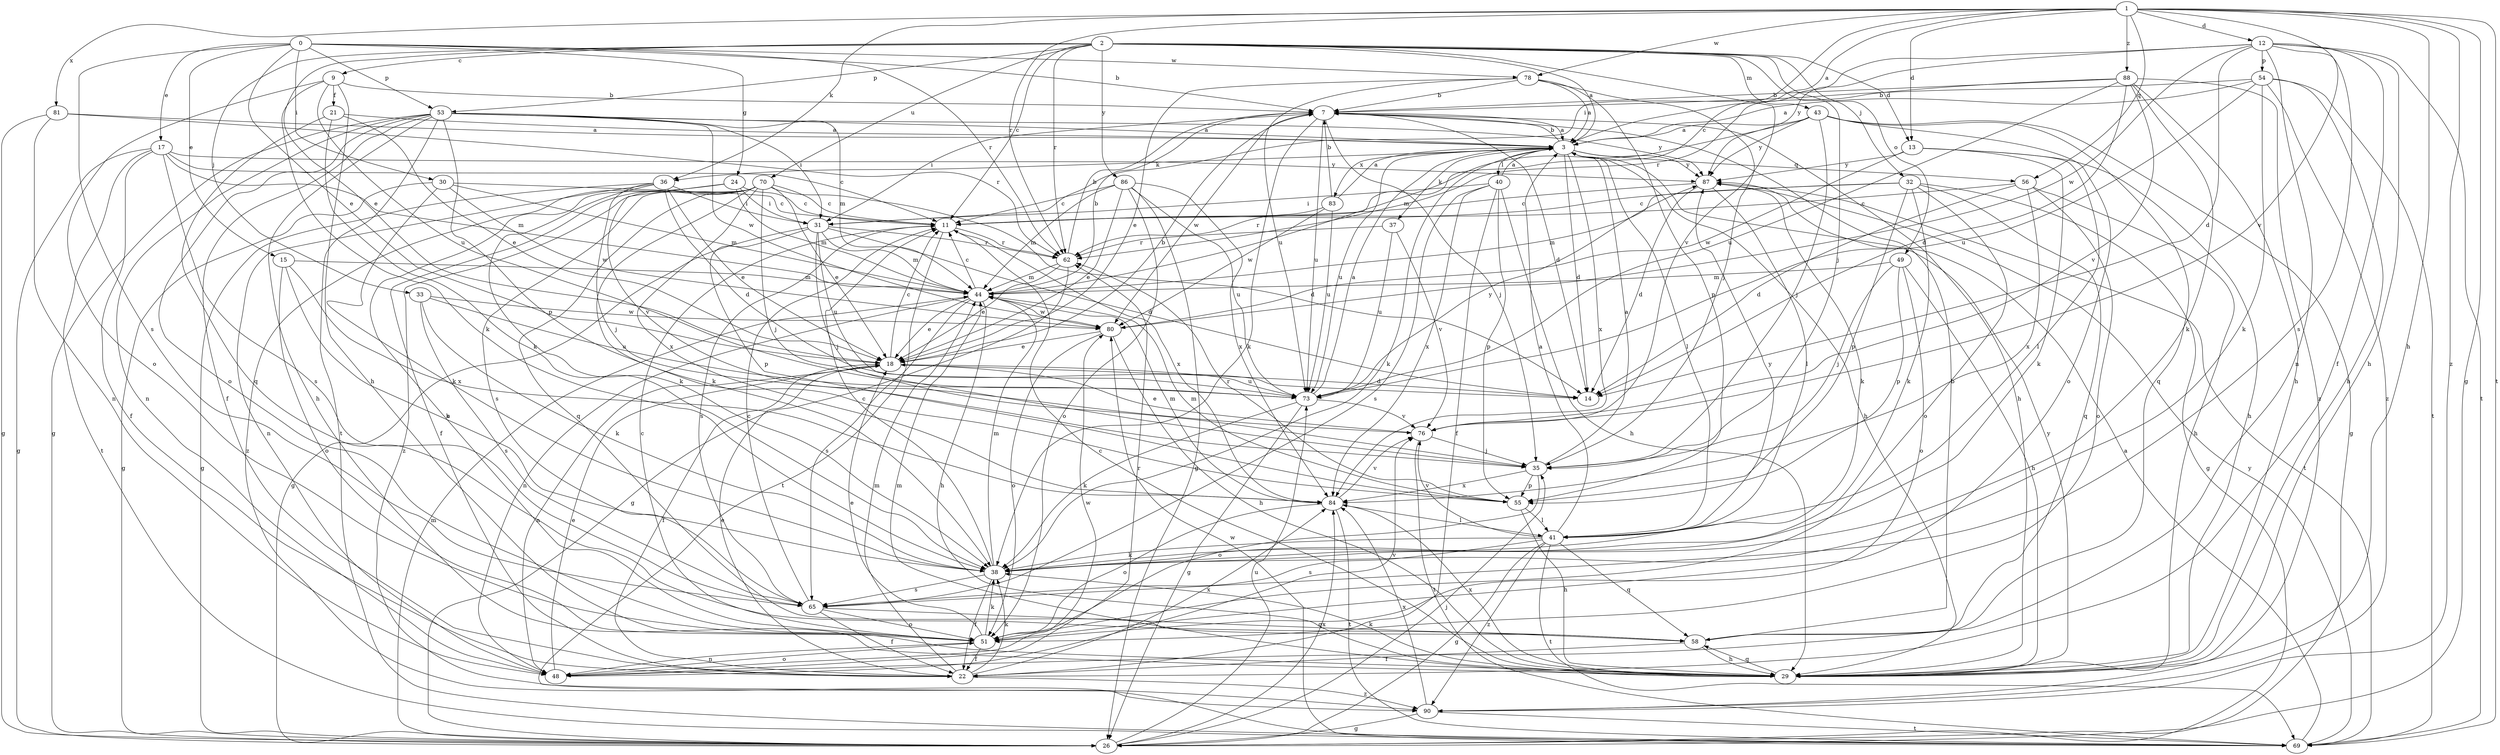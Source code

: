 strict digraph  {
0;
1;
2;
3;
7;
9;
11;
12;
13;
14;
15;
17;
18;
21;
22;
24;
26;
29;
30;
31;
32;
33;
35;
36;
37;
38;
40;
41;
43;
44;
48;
49;
51;
53;
54;
55;
56;
58;
62;
65;
69;
70;
73;
76;
78;
80;
81;
83;
84;
86;
87;
88;
90;
0 -> 7  [label=b];
0 -> 15  [label=e];
0 -> 17  [label=e];
0 -> 18  [label=e];
0 -> 24  [label=g];
0 -> 30  [label=i];
0 -> 53  [label=p];
0 -> 62  [label=r];
0 -> 65  [label=s];
0 -> 78  [label=w];
1 -> 3  [label=a];
1 -> 12  [label=d];
1 -> 13  [label=d];
1 -> 26  [label=g];
1 -> 29  [label=h];
1 -> 31  [label=i];
1 -> 36  [label=k];
1 -> 56  [label=q];
1 -> 62  [label=r];
1 -> 69  [label=t];
1 -> 76  [label=v];
1 -> 78  [label=w];
1 -> 81  [label=x];
1 -> 88  [label=z];
1 -> 90  [label=z];
2 -> 3  [label=a];
2 -> 9  [label=c];
2 -> 11  [label=c];
2 -> 13  [label=d];
2 -> 18  [label=e];
2 -> 32  [label=j];
2 -> 33  [label=j];
2 -> 35  [label=j];
2 -> 43  [label=m];
2 -> 49  [label=o];
2 -> 53  [label=p];
2 -> 62  [label=r];
2 -> 70  [label=u];
2 -> 76  [label=v];
2 -> 86  [label=y];
3 -> 7  [label=b];
3 -> 14  [label=d];
3 -> 29  [label=h];
3 -> 36  [label=k];
3 -> 37  [label=k];
3 -> 38  [label=k];
3 -> 40  [label=l];
3 -> 41  [label=l];
3 -> 56  [label=q];
3 -> 73  [label=u];
3 -> 83  [label=x];
3 -> 84  [label=x];
3 -> 87  [label=y];
7 -> 3  [label=a];
7 -> 14  [label=d];
7 -> 29  [label=h];
7 -> 31  [label=i];
7 -> 35  [label=j];
7 -> 38  [label=k];
7 -> 73  [label=u];
7 -> 80  [label=w];
9 -> 7  [label=b];
9 -> 21  [label=f];
9 -> 29  [label=h];
9 -> 38  [label=k];
9 -> 51  [label=o];
9 -> 73  [label=u];
11 -> 62  [label=r];
11 -> 65  [label=s];
11 -> 69  [label=t];
11 -> 84  [label=x];
12 -> 11  [label=c];
12 -> 14  [label=d];
12 -> 22  [label=f];
12 -> 29  [label=h];
12 -> 48  [label=n];
12 -> 54  [label=p];
12 -> 65  [label=s];
12 -> 69  [label=t];
12 -> 80  [label=w];
12 -> 87  [label=y];
13 -> 29  [label=h];
13 -> 38  [label=k];
13 -> 41  [label=l];
13 -> 80  [label=w];
13 -> 87  [label=y];
15 -> 38  [label=k];
15 -> 44  [label=m];
15 -> 51  [label=o];
15 -> 84  [label=x];
17 -> 11  [label=c];
17 -> 22  [label=f];
17 -> 26  [label=g];
17 -> 44  [label=m];
17 -> 65  [label=s];
17 -> 69  [label=t];
17 -> 87  [label=y];
18 -> 7  [label=b];
18 -> 11  [label=c];
18 -> 14  [label=d];
18 -> 22  [label=f];
18 -> 48  [label=n];
18 -> 73  [label=u];
21 -> 3  [label=a];
21 -> 18  [label=e];
21 -> 38  [label=k];
21 -> 58  [label=q];
22 -> 18  [label=e];
22 -> 38  [label=k];
22 -> 44  [label=m];
22 -> 84  [label=x];
22 -> 90  [label=z];
24 -> 11  [label=c];
24 -> 31  [label=i];
24 -> 44  [label=m];
24 -> 76  [label=v];
24 -> 90  [label=z];
26 -> 35  [label=j];
26 -> 44  [label=m];
26 -> 73  [label=u];
26 -> 84  [label=x];
29 -> 11  [label=c];
29 -> 38  [label=k];
29 -> 44  [label=m];
29 -> 58  [label=q];
29 -> 84  [label=x];
29 -> 87  [label=y];
30 -> 11  [label=c];
30 -> 26  [label=g];
30 -> 38  [label=k];
30 -> 44  [label=m];
30 -> 80  [label=w];
31 -> 14  [label=d];
31 -> 26  [label=g];
31 -> 35  [label=j];
31 -> 44  [label=m];
31 -> 55  [label=p];
31 -> 62  [label=r];
31 -> 73  [label=u];
32 -> 11  [label=c];
32 -> 26  [label=g];
32 -> 38  [label=k];
32 -> 44  [label=m];
32 -> 51  [label=o];
32 -> 55  [label=p];
32 -> 58  [label=q];
33 -> 38  [label=k];
33 -> 65  [label=s];
33 -> 73  [label=u];
33 -> 80  [label=w];
35 -> 3  [label=a];
35 -> 51  [label=o];
35 -> 55  [label=p];
35 -> 84  [label=x];
36 -> 14  [label=d];
36 -> 18  [label=e];
36 -> 26  [label=g];
36 -> 31  [label=i];
36 -> 35  [label=j];
36 -> 38  [label=k];
36 -> 48  [label=n];
37 -> 62  [label=r];
37 -> 73  [label=u];
37 -> 76  [label=v];
38 -> 11  [label=c];
38 -> 22  [label=f];
38 -> 44  [label=m];
38 -> 65  [label=s];
40 -> 3  [label=a];
40 -> 22  [label=f];
40 -> 29  [label=h];
40 -> 31  [label=i];
40 -> 55  [label=p];
40 -> 65  [label=s];
40 -> 84  [label=x];
41 -> 3  [label=a];
41 -> 26  [label=g];
41 -> 38  [label=k];
41 -> 58  [label=q];
41 -> 65  [label=s];
41 -> 69  [label=t];
41 -> 76  [label=v];
41 -> 87  [label=y];
41 -> 90  [label=z];
43 -> 3  [label=a];
43 -> 26  [label=g];
43 -> 35  [label=j];
43 -> 44  [label=m];
43 -> 51  [label=o];
43 -> 58  [label=q];
43 -> 87  [label=y];
44 -> 7  [label=b];
44 -> 11  [label=c];
44 -> 18  [label=e];
44 -> 29  [label=h];
44 -> 48  [label=n];
44 -> 65  [label=s];
44 -> 80  [label=w];
48 -> 18  [label=e];
48 -> 51  [label=o];
48 -> 62  [label=r];
48 -> 76  [label=v];
48 -> 80  [label=w];
49 -> 29  [label=h];
49 -> 35  [label=j];
49 -> 44  [label=m];
49 -> 51  [label=o];
49 -> 55  [label=p];
51 -> 11  [label=c];
51 -> 18  [label=e];
51 -> 22  [label=f];
51 -> 38  [label=k];
51 -> 48  [label=n];
53 -> 3  [label=a];
53 -> 22  [label=f];
53 -> 26  [label=g];
53 -> 29  [label=h];
53 -> 31  [label=i];
53 -> 44  [label=m];
53 -> 48  [label=n];
53 -> 51  [label=o];
53 -> 55  [label=p];
53 -> 69  [label=t];
53 -> 80  [label=w];
53 -> 87  [label=y];
54 -> 3  [label=a];
54 -> 7  [label=b];
54 -> 29  [label=h];
54 -> 38  [label=k];
54 -> 69  [label=t];
54 -> 73  [label=u];
54 -> 90  [label=z];
55 -> 29  [label=h];
55 -> 41  [label=l];
55 -> 44  [label=m];
55 -> 62  [label=r];
56 -> 11  [label=c];
56 -> 14  [label=d];
56 -> 29  [label=h];
56 -> 51  [label=o];
56 -> 84  [label=x];
58 -> 7  [label=b];
58 -> 22  [label=f];
58 -> 29  [label=h];
62 -> 7  [label=b];
62 -> 18  [label=e];
62 -> 26  [label=g];
62 -> 44  [label=m];
65 -> 11  [label=c];
65 -> 22  [label=f];
65 -> 51  [label=o];
65 -> 58  [label=q];
69 -> 3  [label=a];
69 -> 80  [label=w];
69 -> 87  [label=y];
70 -> 11  [label=c];
70 -> 14  [label=d];
70 -> 18  [label=e];
70 -> 22  [label=f];
70 -> 35  [label=j];
70 -> 38  [label=k];
70 -> 51  [label=o];
70 -> 58  [label=q];
70 -> 65  [label=s];
70 -> 84  [label=x];
70 -> 90  [label=z];
73 -> 3  [label=a];
73 -> 26  [label=g];
73 -> 38  [label=k];
73 -> 76  [label=v];
73 -> 87  [label=y];
76 -> 18  [label=e];
76 -> 35  [label=j];
76 -> 69  [label=t];
78 -> 3  [label=a];
78 -> 7  [label=b];
78 -> 18  [label=e];
78 -> 35  [label=j];
78 -> 55  [label=p];
78 -> 73  [label=u];
80 -> 18  [label=e];
80 -> 29  [label=h];
80 -> 51  [label=o];
81 -> 3  [label=a];
81 -> 26  [label=g];
81 -> 48  [label=n];
81 -> 62  [label=r];
83 -> 3  [label=a];
83 -> 7  [label=b];
83 -> 62  [label=r];
83 -> 73  [label=u];
83 -> 80  [label=w];
84 -> 41  [label=l];
84 -> 44  [label=m];
84 -> 51  [label=o];
84 -> 69  [label=t];
84 -> 76  [label=v];
86 -> 11  [label=c];
86 -> 18  [label=e];
86 -> 26  [label=g];
86 -> 44  [label=m];
86 -> 51  [label=o];
86 -> 73  [label=u];
86 -> 84  [label=x];
87 -> 11  [label=c];
87 -> 14  [label=d];
87 -> 38  [label=k];
87 -> 41  [label=l];
87 -> 69  [label=t];
88 -> 7  [label=b];
88 -> 14  [label=d];
88 -> 29  [label=h];
88 -> 38  [label=k];
88 -> 62  [label=r];
88 -> 73  [label=u];
88 -> 76  [label=v];
88 -> 90  [label=z];
90 -> 26  [label=g];
90 -> 69  [label=t];
90 -> 84  [label=x];
}

